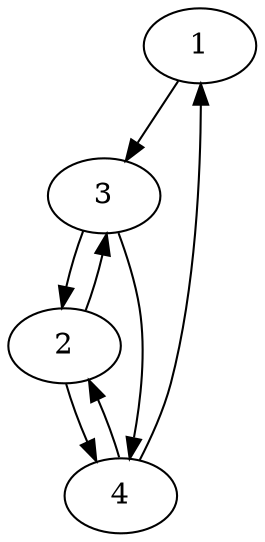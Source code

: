 digraph G
{0[label="1"];
2[label="2"];
1[label="3"];
3[label="4"];
0 -> 1;
1 -> 3;
1 -> 2;
2 -> 3;
2 -> 1;
3 -> 2;
3 -> 0;
}
